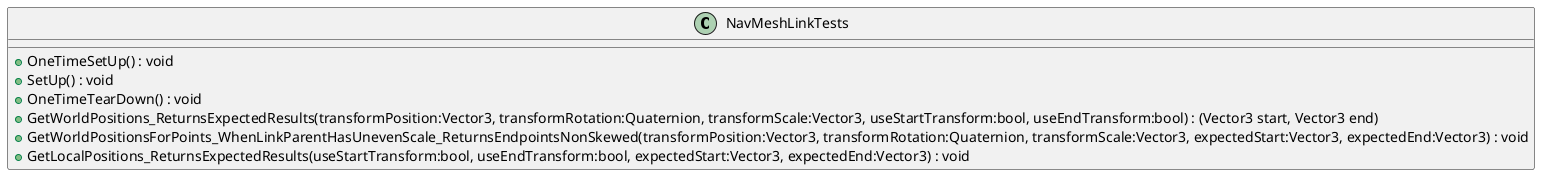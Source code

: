 @startuml
class NavMeshLinkTests {
    + OneTimeSetUp() : void
    + SetUp() : void
    + OneTimeTearDown() : void
    + GetWorldPositions_ReturnsExpectedResults(transformPosition:Vector3, transformRotation:Quaternion, transformScale:Vector3, useStartTransform:bool, useEndTransform:bool) : (Vector3 start, Vector3 end)
    + GetWorldPositionsForPoints_WhenLinkParentHasUnevenScale_ReturnsEndpointsNonSkewed(transformPosition:Vector3, transformRotation:Quaternion, transformScale:Vector3, expectedStart:Vector3, expectedEnd:Vector3) : void
    + GetLocalPositions_ReturnsExpectedResults(useStartTransform:bool, useEndTransform:bool, expectedStart:Vector3, expectedEnd:Vector3) : void
}
@enduml
